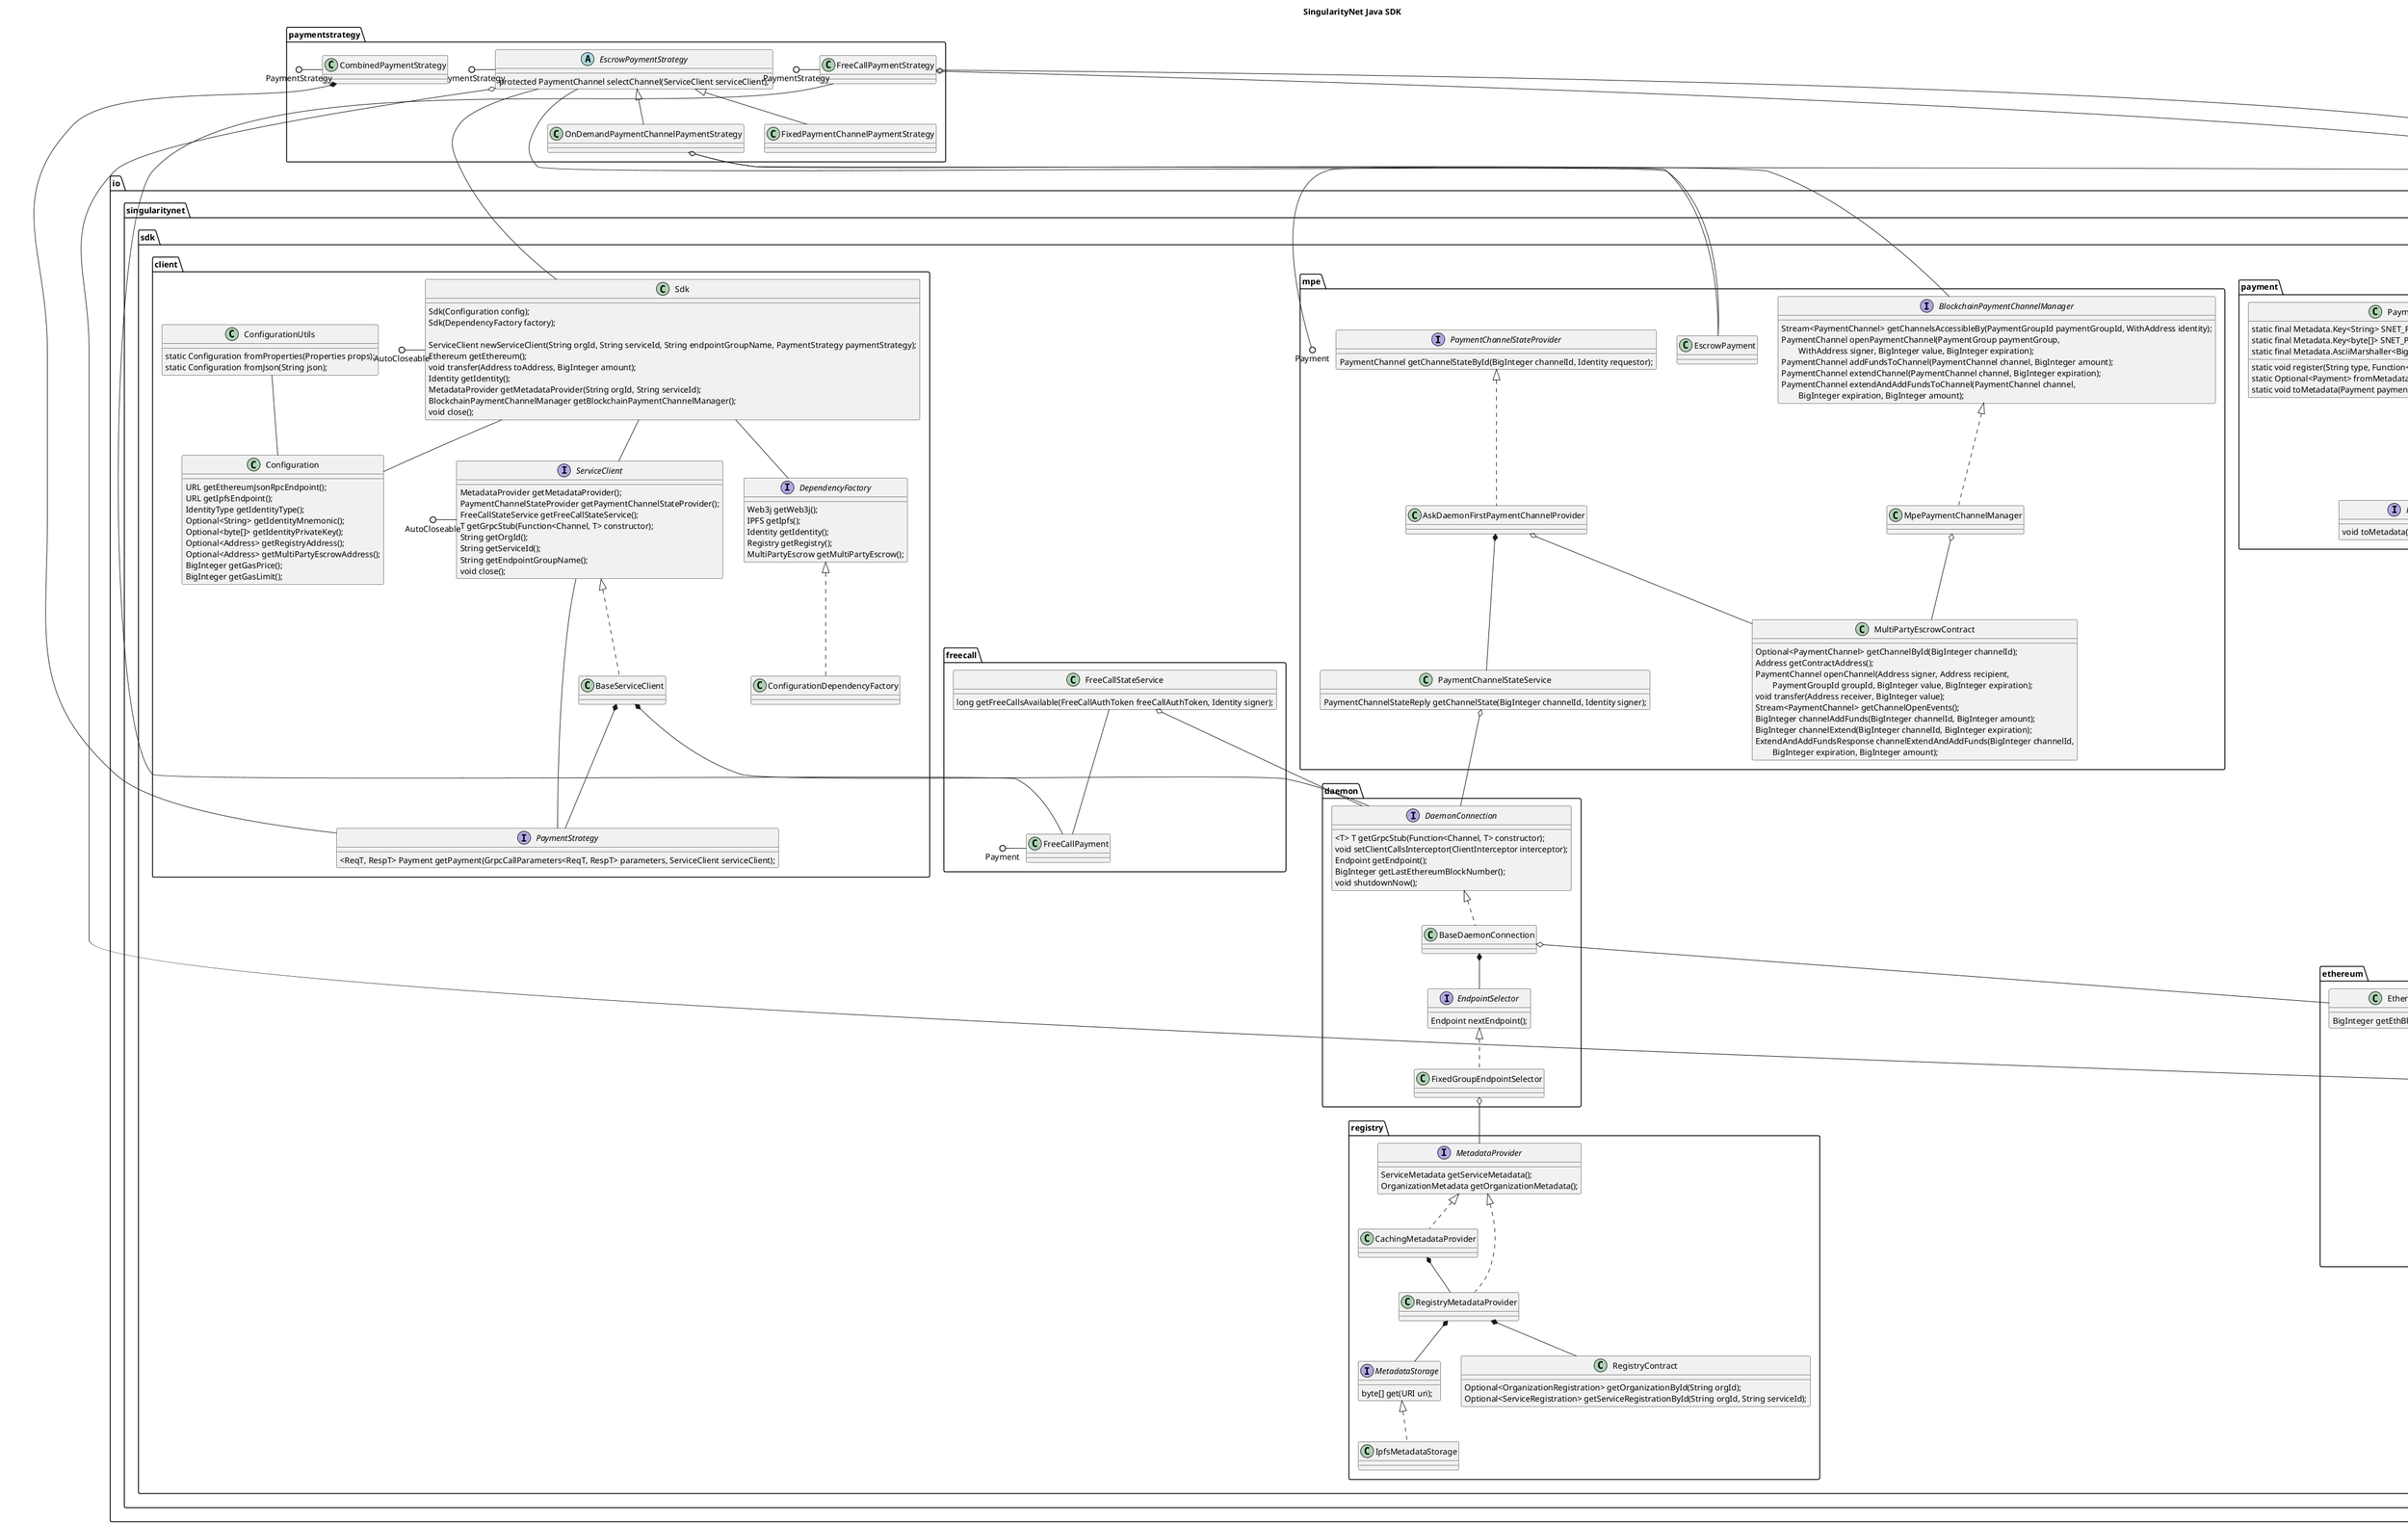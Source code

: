 @startuml

title SingularityNet Java SDK

package io.singularitynet.sdk.payment {

    interface Payment {
        void toMetadata(Metadata headers);
    }

    class PaymentSerializer {
        static final Metadata.Key<String> SNET_PAYMENT_TYPE;
        static final Metadata.Key<byte[]> SNET_PAYMENT_SIGNATURE;
        static final Metadata.AsciiMarshaller<BigInteger> ASCII_BIGINTEGER_MARSHALLER;

        static void register(String type, Function<Metadata, Payment> reader);
        static Optional<Payment> fromMetadata(Metadata headers);
        static void toMetadata(Payment payment, Metadata headers);
    }

    PaymentSerializer -- Payment

}

package io.singularitynet.sdk.ethereum {

    interface WithAddress {
        Address getAddress();
    }

    interface Identity {
        Signature sign(byte[] message);
    }
    WithAddress <|-- Identity

    class PrivateKeyIdentity {
        Credentials getCredentials();
    }
    Identity <|.. PrivateKeyIdentity

    class MnemonicIdentity
    PrivateKeyIdentity <|-- MnemonicIdentity

    class Ethereum {
        BigInteger getEthBlockNumber();
    }

}

package io.singularitynet.sdk.registry {

    interface MetadataStorage {
        byte[] get(URI uri);
    }
    class IpfsMetadataStorage
    MetadataStorage <|.. IpfsMetadataStorage

    class RegistryContract {
        Optional<OrganizationRegistration> getOrganizationById(String orgId);
        Optional<ServiceRegistration> getServiceRegistrationById(String orgId, String serviceId);
    }

    interface MetadataProvider {
        ServiceMetadata getServiceMetadata();
        OrganizationMetadata getOrganizationMetadata();
    }

    class RegistryMetadataProvider
    MetadataProvider <|.. RegistryMetadataProvider
    RegistryMetadataProvider *-- RegistryContract
    RegistryMetadataProvider *-- MetadataStorage

    class CachingMetadataProvider
    MetadataProvider <|.. CachingMetadataProvider
    CachingMetadataProvider *-- RegistryMetadataProvider

}

package io.singularitynet.sdk.daemon {

    interface EndpointSelector {
        Endpoint nextEndpoint();
    }

    class FixedGroupEndpointSelector
    EndpointSelector <|.. FixedGroupEndpointSelector
    FixedGroupEndpointSelector o-- MetadataProvider
    
    interface DaemonConnection {
        <T> T getGrpcStub(Function<Channel, T> constructor);
        void setClientCallsInterceptor(ClientInterceptor interceptor);
        Endpoint getEndpoint();
        BigInteger getLastEthereumBlockNumber();
        void shutdownNow();
    }

    class BaseDaemonConnection
    DaemonConnection <|.. BaseDaemonConnection
    BaseDaemonConnection *-- EndpointSelector
    BaseDaemonConnection o-- Ethereum

}


package io.singularitynet.sdk.mpe {

    class MultiPartyEscrowContract {
        Optional<PaymentChannel> getChannelById(BigInteger channelId);
        Address getContractAddress();
        PaymentChannel openChannel(Address signer, Address recipient,\n\tPaymentGroupId groupId, BigInteger value, BigInteger expiration);
        void transfer(Address receiver, BigInteger value);
        Stream<PaymentChannel> getChannelOpenEvents();
        BigInteger channelAddFunds(BigInteger channelId, BigInteger amount);
        BigInteger channelExtend(BigInteger channelId, BigInteger expiration);
        ExtendAndAddFundsResponse channelExtendAndAddFunds(BigInteger channelId,\n\tBigInteger expiration, BigInteger amount);
    }

    interface PaymentChannelStateProvider {
        PaymentChannel getChannelStateById(BigInteger channelId, Identity requestor);
    }

    class EscrowPayment
    Payment ()- EscrowPayment

    interface BlockchainPaymentChannelManager {
        Stream<PaymentChannel> getChannelsAccessibleBy(PaymentGroupId paymentGroupId, WithAddress identity);
        PaymentChannel openPaymentChannel(PaymentGroup paymentGroup,\n\tWithAddress signer, BigInteger value, BigInteger expiration);
        PaymentChannel addFundsToChannel(PaymentChannel channel, BigInteger amount);
        PaymentChannel extendChannel(PaymentChannel channel, BigInteger expiration);
        PaymentChannel extendAndAddFundsToChannel(PaymentChannel channel,\n\tBigInteger expiration, BigInteger amount);
    }

    class MpePaymentChannelManager
    BlockchainPaymentChannelManager <|.. MpePaymentChannelManager
    MpePaymentChannelManager o-- MultiPartyEscrowContract

    class PaymentChannelStateService {
        PaymentChannelStateReply getChannelState(BigInteger channelId, Identity signer);
    }
    PaymentChannelStateService o-- DaemonConnection

    class AskDaemonFirstPaymentChannelProvider
    PaymentChannelStateProvider <|.. AskDaemonFirstPaymentChannelProvider
    AskDaemonFirstPaymentChannelProvider o-- MultiPartyEscrowContract
    AskDaemonFirstPaymentChannelProvider *-- PaymentChannelStateService

}

package io.singularitynet.sdk.freecall {

    class FreeCallPayment
    Payment ()- FreeCallPayment 

    class FreeCallStateService {
        long getFreeCallsAvailable(FreeCallAuthToken freeCallAuthToken, Identity signer);
    }
    FreeCallStateService o-- DaemonConnection
    FreeCallStateService -- FreeCallPayment

}

package io.singularitynet.sdk.client {

    class Configuration {
        URL getEthereumJsonRpcEndpoint();
        URL getIpfsEndpoint();
        IdentityType getIdentityType();
        Optional<String> getIdentityMnemonic();
        Optional<byte[]> getIdentityPrivateKey();
        Optional<Address> getRegistryAddress();
        Optional<Address> getMultiPartyEscrowAddress();
        BigInteger getGasPrice();
        BigInteger getGasLimit();
    }

    class ConfigurationUtils {
        static Configuration fromProperties(Properties props);
        static Configuration fromJson(String json);
    }
    ConfigurationUtils -- Configuration

    interface DependencyFactory {
        Web3j getWeb3j();
        IPFS getIpfs();
        Identity getIdentity();
        Registry getRegistry();
        MultiPartyEscrow getMultiPartyEscrow();
    }

    class ConfigurationDependencyFactory
    DependencyFactory <|.. ConfigurationDependencyFactory

    interface ServiceClient {
        MetadataProvider getMetadataProvider();
        PaymentChannelStateProvider getPaymentChannelStateProvider();
        FreeCallStateService getFreeCallStateService();
        T getGrpcStub(Function<Channel, T> constructor);
        String getOrgId();
        String getServiceId();
        String getEndpointGroupName();
        void close();
    }
    AutoCloseable ()- ServiceClient

    class BaseServiceClient
    ServiceClient <|.. BaseServiceClient
    BaseServiceClient *-- DaemonConnection
    BaseServiceClient *-- PaymentStrategy

    interface PaymentStrategy {
        <ReqT, RespT> Payment getPayment(GrpcCallParameters<ReqT, RespT> parameters, ServiceClient serviceClient);
    }
    PaymentStrategy -- ServiceClient

    class Sdk {
        Sdk(Configuration config);
        Sdk(DependencyFactory factory);

        ServiceClient newServiceClient(String orgId, String serviceId, String endpointGroupName, PaymentStrategy paymentStrategy);
        Ethereum getEthereum();
        void transfer(Address toAddress, BigInteger amount);
        Identity getIdentity();
        MetadataProvider getMetadataProvider(String orgId, String serviceId);
        BlockchainPaymentChannelManager getBlockchainPaymentChannelManager();
        void close();
    }
    AutoCloseable ()- Sdk
    Sdk -- Configuration
    Sdk -- ServiceClient
    Sdk -- DependencyFactory

}

package paymentstrategy {

    abstract class EscrowPaymentStrategy {
        protected PaymentChannel selectChannel(ServiceClient serviceClient);
    }
    PaymentStrategy ()- EscrowPaymentStrategy
    EscrowPaymentStrategy o-- Identity
    EscrowPaymentStrategy -- EscrowPayment
    EscrowPaymentStrategy -- Sdk

    class FixedPaymentChannelPaymentStrategy
    EscrowPaymentStrategy <|-- FixedPaymentChannelPaymentStrategy
    
    class OnDemandPaymentChannelPaymentStrategy
    EscrowPaymentStrategy <|-- OnDemandPaymentChannelPaymentStrategy
    OnDemandPaymentChannelPaymentStrategy o-- Ethereum
    OnDemandPaymentChannelPaymentStrategy o-- BlockchainPaymentChannelManager
    
    class FreeCallPaymentStrategy
    PaymentStrategy ()- FreeCallPaymentStrategy
    FreeCallPaymentStrategy o-- Ethereum
    FreeCallPaymentStrategy o-- Identity
    FreeCallPaymentStrategy -- FreeCallPayment

    class CombinedPaymentStrategy
    PaymentStrategy ()- CombinedPaymentStrategy
    CombinedPaymentStrategy *-- PaymentStrategy

}

@enduml
